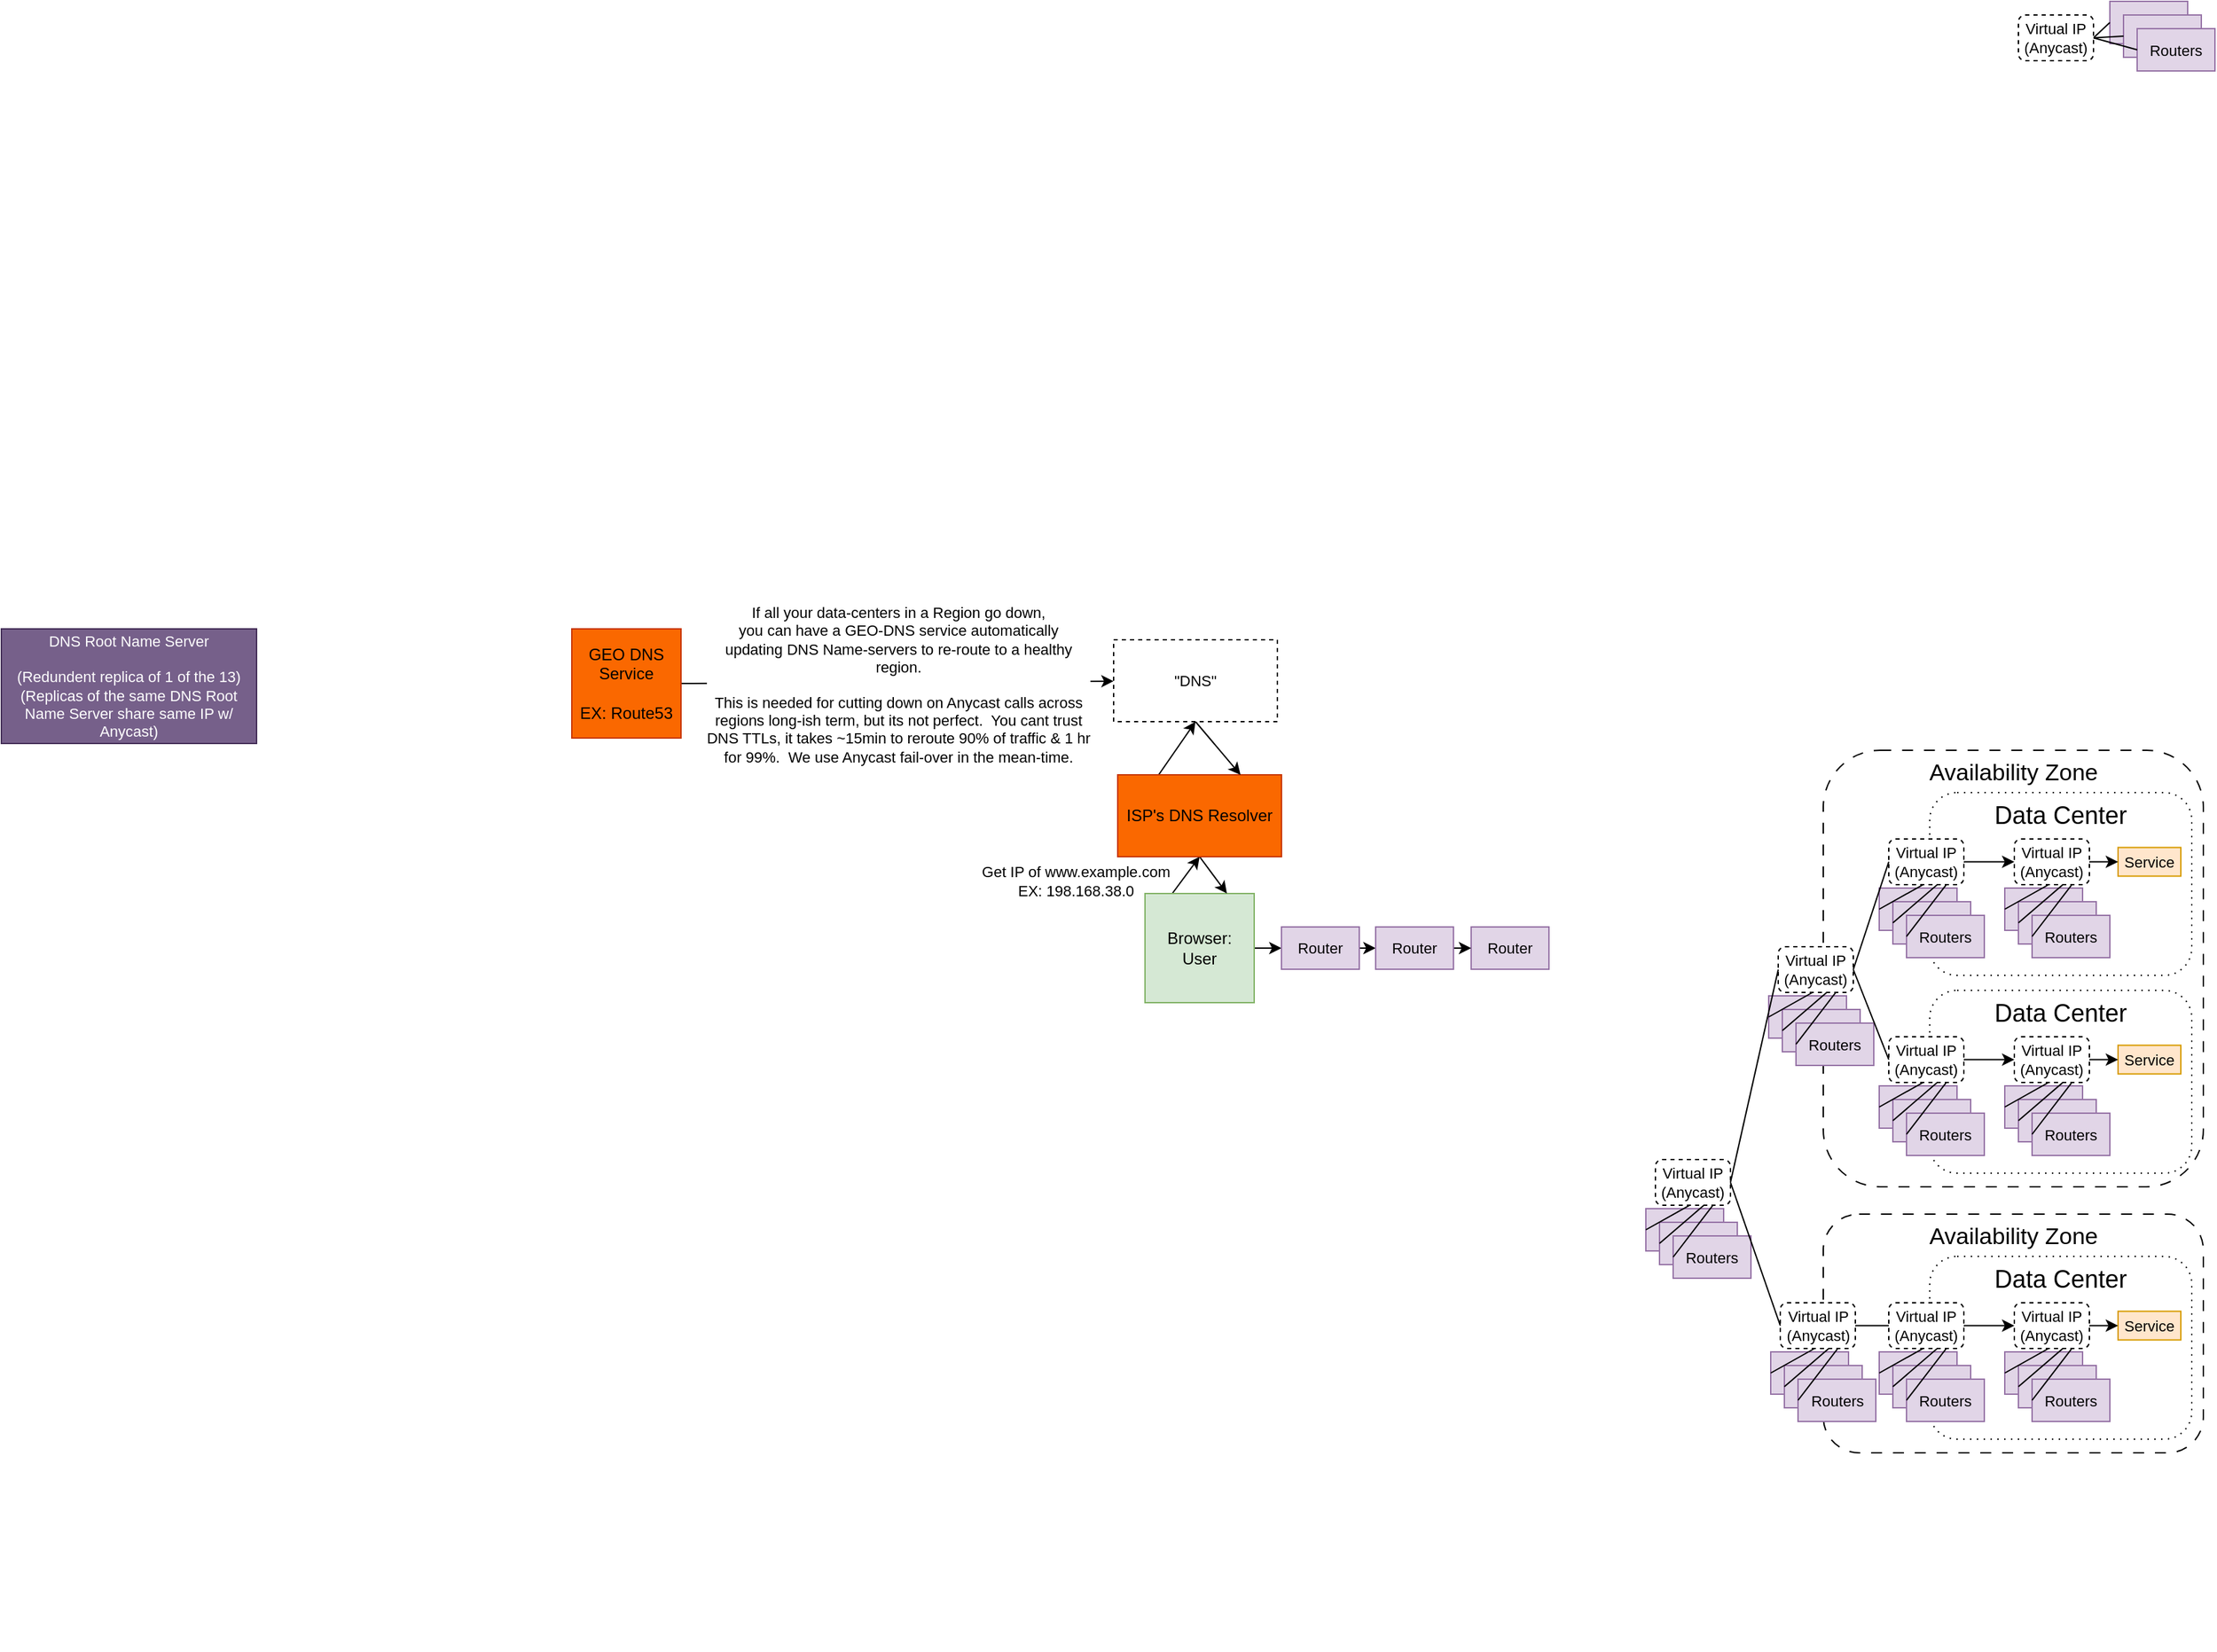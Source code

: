 <mxfile version="22.0.8" type="github">
  <diagram name="Page-1" id="Bof4_lvkWmIuTJa6RpOz">
    <mxGraphModel dx="1839" dy="1620" grid="1" gridSize="10" guides="1" tooltips="1" connect="1" arrows="1" fold="1" page="1" pageScale="1" pageWidth="850" pageHeight="1100" math="0" shadow="0">
      <root>
        <mxCell id="0" />
        <mxCell id="1" parent="0" />
        <mxCell id="0qrOs5zlSHAR0b6muMkG-125" value="&lt;font style=&quot;font-size: 17px;&quot;&gt;Availability Zone&lt;/font&gt;" style="rounded=1;whiteSpace=wrap;html=1;fontFamily=Helvetica;fontSize=11;fontColor=default;fillColor=none;dashed=1;dashPattern=8 8;verticalAlign=top;" vertex="1" parent="1">
          <mxGeometry x="580" y="240" width="278.5" height="320" as="geometry" />
        </mxCell>
        <mxCell id="0qrOs5zlSHAR0b6muMkG-55" value="&lt;font style=&quot;font-size: 18px;&quot;&gt;Data Center&lt;/font&gt;" style="rounded=1;whiteSpace=wrap;html=1;fontFamily=Helvetica;fontSize=11;fontColor=default;fillColor=none;dashed=1;dashPattern=1 4;verticalAlign=top;" vertex="1" parent="1">
          <mxGeometry x="658" y="271" width="192" height="134" as="geometry" />
        </mxCell>
        <mxCell id="0qrOs5zlSHAR0b6muMkG-5" style="rounded=0;orthogonalLoop=1;jettySize=auto;html=1;exitX=0.25;exitY=0;exitDx=0;exitDy=0;entryX=0.5;entryY=1;entryDx=0;entryDy=0;" edge="1" parent="1" source="0qrOs5zlSHAR0b6muMkG-1" target="0qrOs5zlSHAR0b6muMkG-3">
          <mxGeometry relative="1" as="geometry" />
        </mxCell>
        <mxCell id="0qrOs5zlSHAR0b6muMkG-21" style="edgeStyle=none;shape=connector;rounded=0;orthogonalLoop=1;jettySize=auto;html=1;exitX=1;exitY=0.5;exitDx=0;exitDy=0;labelBackgroundColor=default;strokeColor=default;align=center;verticalAlign=middle;fontFamily=Helvetica;fontSize=11;fontColor=default;endArrow=classic;" edge="1" parent="1" source="0qrOs5zlSHAR0b6muMkG-1" target="0qrOs5zlSHAR0b6muMkG-8">
          <mxGeometry relative="1" as="geometry" />
        </mxCell>
        <mxCell id="0qrOs5zlSHAR0b6muMkG-1" value="Browser:&lt;br&gt;User" style="whiteSpace=wrap;html=1;aspect=fixed;fillColor=#d5e8d4;strokeColor=#82b366;" vertex="1" parent="1">
          <mxGeometry x="83" y="345" width="80" height="80" as="geometry" />
        </mxCell>
        <mxCell id="0qrOs5zlSHAR0b6muMkG-7" style="rounded=0;orthogonalLoop=1;jettySize=auto;html=1;exitX=0.5;exitY=1;exitDx=0;exitDy=0;entryX=0.75;entryY=0;entryDx=0;entryDy=0;" edge="1" parent="1" source="0qrOs5zlSHAR0b6muMkG-3" target="0qrOs5zlSHAR0b6muMkG-1">
          <mxGeometry relative="1" as="geometry" />
        </mxCell>
        <mxCell id="0qrOs5zlSHAR0b6muMkG-50" style="edgeStyle=none;shape=connector;rounded=0;orthogonalLoop=1;jettySize=auto;html=1;exitX=0.25;exitY=0;exitDx=0;exitDy=0;entryX=0.5;entryY=1;entryDx=0;entryDy=0;labelBackgroundColor=default;strokeColor=default;align=center;verticalAlign=middle;fontFamily=Helvetica;fontSize=11;fontColor=default;endArrow=classic;" edge="1" parent="1" source="0qrOs5zlSHAR0b6muMkG-3" target="0qrOs5zlSHAR0b6muMkG-47">
          <mxGeometry relative="1" as="geometry" />
        </mxCell>
        <mxCell id="0qrOs5zlSHAR0b6muMkG-3" value="ISP&#39;s DNS Resolver" style="rounded=0;whiteSpace=wrap;html=1;fillColor=#fa6800;fontColor=#000000;strokeColor=#C73500;" vertex="1" parent="1">
          <mxGeometry x="63" y="258" width="120" height="60" as="geometry" />
        </mxCell>
        <mxCell id="0qrOs5zlSHAR0b6muMkG-22" style="edgeStyle=none;shape=connector;rounded=0;orthogonalLoop=1;jettySize=auto;html=1;exitX=1;exitY=0.5;exitDx=0;exitDy=0;entryX=0;entryY=0.5;entryDx=0;entryDy=0;labelBackgroundColor=default;strokeColor=default;align=center;verticalAlign=middle;fontFamily=Helvetica;fontSize=11;fontColor=default;endArrow=classic;" edge="1" parent="1" source="0qrOs5zlSHAR0b6muMkG-8" target="0qrOs5zlSHAR0b6muMkG-11">
          <mxGeometry relative="1" as="geometry" />
        </mxCell>
        <mxCell id="0qrOs5zlSHAR0b6muMkG-8" value="Router" style="rounded=0;whiteSpace=wrap;html=1;fontFamily=Helvetica;fontSize=11;fillColor=#e1d5e7;strokeColor=#9673a6;" vertex="1" parent="1">
          <mxGeometry x="183" y="369.5" width="57" height="31" as="geometry" />
        </mxCell>
        <mxCell id="0qrOs5zlSHAR0b6muMkG-10" value="Router" style="rounded=0;whiteSpace=wrap;html=1;fontFamily=Helvetica;fontSize=11;fillColor=#e1d5e7;strokeColor=#9673a6;" vertex="1" parent="1">
          <mxGeometry x="322" y="369.5" width="57" height="31" as="geometry" />
        </mxCell>
        <mxCell id="0qrOs5zlSHAR0b6muMkG-23" style="edgeStyle=none;shape=connector;rounded=0;orthogonalLoop=1;jettySize=auto;html=1;exitX=1;exitY=0.5;exitDx=0;exitDy=0;entryX=0;entryY=0.5;entryDx=0;entryDy=0;labelBackgroundColor=default;strokeColor=default;align=center;verticalAlign=middle;fontFamily=Helvetica;fontSize=11;fontColor=default;endArrow=classic;" edge="1" parent="1" source="0qrOs5zlSHAR0b6muMkG-11" target="0qrOs5zlSHAR0b6muMkG-10">
          <mxGeometry relative="1" as="geometry" />
        </mxCell>
        <mxCell id="0qrOs5zlSHAR0b6muMkG-11" value="Router" style="rounded=0;whiteSpace=wrap;html=1;fontFamily=Helvetica;fontSize=11;fillColor=#e1d5e7;strokeColor=#9673a6;" vertex="1" parent="1">
          <mxGeometry x="252" y="369.5" width="57" height="31" as="geometry" />
        </mxCell>
        <mxCell id="0qrOs5zlSHAR0b6muMkG-25" value="Service" style="rounded=0;whiteSpace=wrap;html=1;fontFamily=Helvetica;fontSize=11;fillColor=#ffe6cc;strokeColor=#d79b00;" vertex="1" parent="1">
          <mxGeometry x="796" y="311.25" width="46" height="21" as="geometry" />
        </mxCell>
        <mxCell id="0qrOs5zlSHAR0b6muMkG-37" value="Get IP of www.example.com&lt;br&gt;EX: 198.168.38.0" style="text;html=1;align=center;verticalAlign=middle;resizable=0;points=[];autosize=1;strokeColor=none;fillColor=none;fontSize=11;fontFamily=Helvetica;fontColor=default;" vertex="1" parent="1">
          <mxGeometry x="-46.5" y="317" width="157" height="38" as="geometry" />
        </mxCell>
        <mxCell id="0qrOs5zlSHAR0b6muMkG-43" value="DNS Root Name Server&lt;br&gt;&lt;br&gt;(Redundent replica of 1 of the 13)&lt;br&gt;(Replicas of the same DNS Root Name Server share same IP w/ Anycast)" style="rounded=0;whiteSpace=wrap;html=1;fontFamily=Helvetica;fontSize=11;fillColor=#76608a;strokeColor=#432D57;fontColor=#ffffff;" vertex="1" parent="1">
          <mxGeometry x="-755" y="151" width="187" height="84" as="geometry" />
        </mxCell>
        <mxCell id="0qrOs5zlSHAR0b6muMkG-48" style="edgeStyle=none;shape=connector;rounded=0;orthogonalLoop=1;jettySize=auto;html=1;exitX=1;exitY=0.5;exitDx=0;exitDy=0;labelBackgroundColor=default;strokeColor=default;align=center;verticalAlign=middle;fontFamily=Helvetica;fontSize=11;fontColor=default;endArrow=classic;" edge="1" parent="1" source="0qrOs5zlSHAR0b6muMkG-45" target="0qrOs5zlSHAR0b6muMkG-47">
          <mxGeometry relative="1" as="geometry" />
        </mxCell>
        <mxCell id="0qrOs5zlSHAR0b6muMkG-49" value="If all your data-centers in a Region go down,&lt;br&gt;you can have a GEO-DNS service automatically&lt;br&gt;updating DNS Name-servers to re-route to a healthy&lt;br&gt;region. &lt;br&gt;&lt;br&gt;This is needed for cutting down on Anycast calls across&lt;br&gt;regions long-ish term, but its not perfect.&amp;nbsp; You cant trust&lt;br&gt;DNS TTLs, it takes ~15min to reroute 90% of traffic &amp;amp; 1 hr&lt;br&gt;for 99%.&amp;nbsp; We use Anycast fail-over in the mean-time." style="edgeLabel;html=1;align=center;verticalAlign=middle;resizable=0;points=[];fontSize=11;fontFamily=Helvetica;fontColor=default;" vertex="1" connectable="0" parent="0qrOs5zlSHAR0b6muMkG-48">
          <mxGeometry x="-0.111" relative="1" as="geometry">
            <mxPoint x="18" y="1" as="offset" />
          </mxGeometry>
        </mxCell>
        <mxCell id="0qrOs5zlSHAR0b6muMkG-45" value="GEO DNS&lt;br&gt;Service&lt;br&gt;&lt;br&gt;EX: Route53" style="whiteSpace=wrap;html=1;aspect=fixed;fillColor=#fa6800;strokeColor=#C73500;fontColor=#000000;" vertex="1" parent="1">
          <mxGeometry x="-337" y="151" width="80" height="80" as="geometry" />
        </mxCell>
        <mxCell id="0qrOs5zlSHAR0b6muMkG-51" style="edgeStyle=none;shape=connector;rounded=0;orthogonalLoop=1;jettySize=auto;html=1;exitX=0.5;exitY=1;exitDx=0;exitDy=0;entryX=0.75;entryY=0;entryDx=0;entryDy=0;labelBackgroundColor=default;strokeColor=default;align=center;verticalAlign=middle;fontFamily=Helvetica;fontSize=11;fontColor=default;endArrow=classic;" edge="1" parent="1" source="0qrOs5zlSHAR0b6muMkG-47" target="0qrOs5zlSHAR0b6muMkG-3">
          <mxGeometry relative="1" as="geometry" />
        </mxCell>
        <mxCell id="0qrOs5zlSHAR0b6muMkG-47" value="&quot;DNS&quot;" style="rounded=0;whiteSpace=wrap;html=1;fontFamily=Helvetica;fontSize=11;fontColor=default;dashed=1;" vertex="1" parent="1">
          <mxGeometry x="60" y="159" width="120" height="60" as="geometry" />
        </mxCell>
        <mxCell id="0qrOs5zlSHAR0b6muMkG-54" value="" style="group" vertex="1" connectable="0" parent="1">
          <mxGeometry x="683" y="318" width="77" height="74" as="geometry" />
        </mxCell>
        <mxCell id="0qrOs5zlSHAR0b6muMkG-82" value="" style="group" vertex="1" connectable="0" parent="0qrOs5zlSHAR0b6muMkG-54">
          <mxGeometry x="-62" y="-13" width="77" height="87" as="geometry" />
        </mxCell>
        <mxCell id="0qrOs5zlSHAR0b6muMkG-9" value="Routers" style="rounded=0;whiteSpace=wrap;html=1;fontFamily=Helvetica;fontSize=11;fillColor=#e1d5e7;strokeColor=#9673a6;" vertex="1" parent="0qrOs5zlSHAR0b6muMkG-82">
          <mxGeometry y="36" width="57" height="31" as="geometry" />
        </mxCell>
        <mxCell id="0qrOs5zlSHAR0b6muMkG-56" value="Routers" style="rounded=0;whiteSpace=wrap;html=1;fontFamily=Helvetica;fontSize=11;fillColor=#e1d5e7;strokeColor=#9673a6;" vertex="1" parent="0qrOs5zlSHAR0b6muMkG-82">
          <mxGeometry x="10" y="46" width="57" height="31" as="geometry" />
        </mxCell>
        <mxCell id="0qrOs5zlSHAR0b6muMkG-57" value="Routers" style="rounded=0;whiteSpace=wrap;html=1;fontFamily=Helvetica;fontSize=11;fillColor=#e1d5e7;strokeColor=#9673a6;" vertex="1" parent="0qrOs5zlSHAR0b6muMkG-82">
          <mxGeometry x="20" y="56" width="57" height="31" as="geometry" />
        </mxCell>
        <mxCell id="0qrOs5zlSHAR0b6muMkG-62" style="edgeStyle=none;shape=connector;rounded=0;orthogonalLoop=1;jettySize=auto;html=1;exitX=1;exitY=0.5;exitDx=0;exitDy=0;entryX=0;entryY=0.5;entryDx=0;entryDy=0;labelBackgroundColor=default;strokeColor=default;align=center;verticalAlign=middle;fontFamily=Helvetica;fontSize=11;fontColor=default;endArrow=none;endFill=0;" edge="1" parent="0qrOs5zlSHAR0b6muMkG-82" source="0qrOs5zlSHAR0b6muMkG-58" target="0qrOs5zlSHAR0b6muMkG-9">
          <mxGeometry relative="1" as="geometry" />
        </mxCell>
        <mxCell id="0qrOs5zlSHAR0b6muMkG-63" style="edgeStyle=none;shape=connector;rounded=0;orthogonalLoop=1;jettySize=auto;html=1;exitX=1;exitY=0.5;exitDx=0;exitDy=0;entryX=0;entryY=0.5;entryDx=0;entryDy=0;labelBackgroundColor=default;strokeColor=default;align=center;verticalAlign=middle;fontFamily=Helvetica;fontSize=11;fontColor=default;endArrow=none;endFill=0;" edge="1" parent="0qrOs5zlSHAR0b6muMkG-82" source="0qrOs5zlSHAR0b6muMkG-58" target="0qrOs5zlSHAR0b6muMkG-56">
          <mxGeometry relative="1" as="geometry" />
        </mxCell>
        <mxCell id="0qrOs5zlSHAR0b6muMkG-64" style="edgeStyle=none;shape=connector;rounded=0;orthogonalLoop=1;jettySize=auto;html=1;exitX=1;exitY=0.5;exitDx=0;exitDy=0;entryX=0;entryY=0.5;entryDx=0;entryDy=0;labelBackgroundColor=default;strokeColor=default;align=center;verticalAlign=middle;fontFamily=Helvetica;fontSize=11;fontColor=default;endArrow=none;endFill=0;" edge="1" parent="0qrOs5zlSHAR0b6muMkG-82" source="0qrOs5zlSHAR0b6muMkG-58" target="0qrOs5zlSHAR0b6muMkG-57">
          <mxGeometry relative="1" as="geometry" />
        </mxCell>
        <mxCell id="0qrOs5zlSHAR0b6muMkG-58" value="Virtual IP&lt;br&gt;(Anycast)" style="rounded=1;whiteSpace=wrap;html=1;fontFamily=Helvetica;fontSize=11;fontColor=default;dashed=1;rotation=0;" vertex="1" parent="0qrOs5zlSHAR0b6muMkG-82">
          <mxGeometry x="7" width="55" height="33.5" as="geometry" />
        </mxCell>
        <mxCell id="0qrOs5zlSHAR0b6muMkG-74" value="" style="group" vertex="1" connectable="0" parent="1">
          <mxGeometry x="723" y="-309" width="144" height="51" as="geometry" />
        </mxCell>
        <mxCell id="0qrOs5zlSHAR0b6muMkG-75" value="Routers" style="rounded=0;whiteSpace=wrap;html=1;fontFamily=Helvetica;fontSize=11;fillColor=#e1d5e7;strokeColor=#9673a6;" vertex="1" parent="0qrOs5zlSHAR0b6muMkG-74">
          <mxGeometry x="67" width="57" height="31" as="geometry" />
        </mxCell>
        <mxCell id="0qrOs5zlSHAR0b6muMkG-76" value="Routers" style="rounded=0;whiteSpace=wrap;html=1;fontFamily=Helvetica;fontSize=11;fillColor=#e1d5e7;strokeColor=#9673a6;" vertex="1" parent="0qrOs5zlSHAR0b6muMkG-74">
          <mxGeometry x="77" y="10" width="57" height="31" as="geometry" />
        </mxCell>
        <mxCell id="0qrOs5zlSHAR0b6muMkG-77" value="Routers" style="rounded=0;whiteSpace=wrap;html=1;fontFamily=Helvetica;fontSize=11;fillColor=#e1d5e7;strokeColor=#9673a6;" vertex="1" parent="0qrOs5zlSHAR0b6muMkG-74">
          <mxGeometry x="87" y="20" width="57" height="31" as="geometry" />
        </mxCell>
        <mxCell id="0qrOs5zlSHAR0b6muMkG-78" style="edgeStyle=none;shape=connector;rounded=0;orthogonalLoop=1;jettySize=auto;html=1;exitX=1;exitY=0.5;exitDx=0;exitDy=0;entryX=0;entryY=0.5;entryDx=0;entryDy=0;labelBackgroundColor=default;strokeColor=default;align=center;verticalAlign=middle;fontFamily=Helvetica;fontSize=11;fontColor=default;endArrow=none;endFill=0;" edge="1" parent="0qrOs5zlSHAR0b6muMkG-74" source="0qrOs5zlSHAR0b6muMkG-81" target="0qrOs5zlSHAR0b6muMkG-75">
          <mxGeometry relative="1" as="geometry" />
        </mxCell>
        <mxCell id="0qrOs5zlSHAR0b6muMkG-79" style="edgeStyle=none;shape=connector;rounded=0;orthogonalLoop=1;jettySize=auto;html=1;exitX=1;exitY=0.5;exitDx=0;exitDy=0;entryX=0;entryY=0.5;entryDx=0;entryDy=0;labelBackgroundColor=default;strokeColor=default;align=center;verticalAlign=middle;fontFamily=Helvetica;fontSize=11;fontColor=default;endArrow=none;endFill=0;" edge="1" parent="0qrOs5zlSHAR0b6muMkG-74" source="0qrOs5zlSHAR0b6muMkG-81" target="0qrOs5zlSHAR0b6muMkG-76">
          <mxGeometry relative="1" as="geometry" />
        </mxCell>
        <mxCell id="0qrOs5zlSHAR0b6muMkG-80" style="edgeStyle=none;shape=connector;rounded=0;orthogonalLoop=1;jettySize=auto;html=1;exitX=1;exitY=0.5;exitDx=0;exitDy=0;entryX=0;entryY=0.5;entryDx=0;entryDy=0;labelBackgroundColor=default;strokeColor=default;align=center;verticalAlign=middle;fontFamily=Helvetica;fontSize=11;fontColor=default;endArrow=none;endFill=0;" edge="1" parent="0qrOs5zlSHAR0b6muMkG-74" source="0qrOs5zlSHAR0b6muMkG-81" target="0qrOs5zlSHAR0b6muMkG-77">
          <mxGeometry relative="1" as="geometry" />
        </mxCell>
        <mxCell id="0qrOs5zlSHAR0b6muMkG-81" value="Virtual IP&lt;br&gt;(Anycast)" style="rounded=1;whiteSpace=wrap;html=1;fontFamily=Helvetica;fontSize=11;fontColor=default;dashed=1;rotation=0;" vertex="1" parent="0qrOs5zlSHAR0b6muMkG-74">
          <mxGeometry y="10" width="55" height="33.5" as="geometry" />
        </mxCell>
        <mxCell id="0qrOs5zlSHAR0b6muMkG-83" value="" style="group" vertex="1" connectable="0" parent="1">
          <mxGeometry x="540" y="384" width="77" height="87" as="geometry" />
        </mxCell>
        <mxCell id="0qrOs5zlSHAR0b6muMkG-84" value="Routers" style="rounded=0;whiteSpace=wrap;html=1;fontFamily=Helvetica;fontSize=11;fillColor=#e1d5e7;strokeColor=#9673a6;" vertex="1" parent="0qrOs5zlSHAR0b6muMkG-83">
          <mxGeometry y="36" width="57" height="31" as="geometry" />
        </mxCell>
        <mxCell id="0qrOs5zlSHAR0b6muMkG-85" value="Routers" style="rounded=0;whiteSpace=wrap;html=1;fontFamily=Helvetica;fontSize=11;fillColor=#e1d5e7;strokeColor=#9673a6;" vertex="1" parent="0qrOs5zlSHAR0b6muMkG-83">
          <mxGeometry x="10" y="46" width="57" height="31" as="geometry" />
        </mxCell>
        <mxCell id="0qrOs5zlSHAR0b6muMkG-86" value="Routers" style="rounded=0;whiteSpace=wrap;html=1;fontFamily=Helvetica;fontSize=11;fillColor=#e1d5e7;strokeColor=#9673a6;" vertex="1" parent="0qrOs5zlSHAR0b6muMkG-83">
          <mxGeometry x="20" y="56" width="57" height="31" as="geometry" />
        </mxCell>
        <mxCell id="0qrOs5zlSHAR0b6muMkG-87" style="edgeStyle=none;shape=connector;rounded=0;orthogonalLoop=1;jettySize=auto;html=1;exitX=1;exitY=0.5;exitDx=0;exitDy=0;entryX=0;entryY=0.5;entryDx=0;entryDy=0;labelBackgroundColor=default;strokeColor=default;align=center;verticalAlign=middle;fontFamily=Helvetica;fontSize=11;fontColor=default;endArrow=none;endFill=0;" edge="1" parent="0qrOs5zlSHAR0b6muMkG-83" source="0qrOs5zlSHAR0b6muMkG-90" target="0qrOs5zlSHAR0b6muMkG-84">
          <mxGeometry relative="1" as="geometry" />
        </mxCell>
        <mxCell id="0qrOs5zlSHAR0b6muMkG-88" style="edgeStyle=none;shape=connector;rounded=0;orthogonalLoop=1;jettySize=auto;html=1;exitX=1;exitY=0.5;exitDx=0;exitDy=0;entryX=0;entryY=0.5;entryDx=0;entryDy=0;labelBackgroundColor=default;strokeColor=default;align=center;verticalAlign=middle;fontFamily=Helvetica;fontSize=11;fontColor=default;endArrow=none;endFill=0;" edge="1" parent="0qrOs5zlSHAR0b6muMkG-83" source="0qrOs5zlSHAR0b6muMkG-90" target="0qrOs5zlSHAR0b6muMkG-85">
          <mxGeometry relative="1" as="geometry" />
        </mxCell>
        <mxCell id="0qrOs5zlSHAR0b6muMkG-89" style="edgeStyle=none;shape=connector;rounded=0;orthogonalLoop=1;jettySize=auto;html=1;exitX=1;exitY=0.5;exitDx=0;exitDy=0;entryX=0;entryY=0.5;entryDx=0;entryDy=0;labelBackgroundColor=default;strokeColor=default;align=center;verticalAlign=middle;fontFamily=Helvetica;fontSize=11;fontColor=default;endArrow=none;endFill=0;" edge="1" parent="0qrOs5zlSHAR0b6muMkG-83" source="0qrOs5zlSHAR0b6muMkG-90" target="0qrOs5zlSHAR0b6muMkG-86">
          <mxGeometry relative="1" as="geometry" />
        </mxCell>
        <mxCell id="0qrOs5zlSHAR0b6muMkG-90" value="Virtual IP&lt;br&gt;(Anycast)" style="rounded=1;whiteSpace=wrap;html=1;fontFamily=Helvetica;fontSize=11;fontColor=default;dashed=1;rotation=0;" vertex="1" parent="0qrOs5zlSHAR0b6muMkG-83">
          <mxGeometry x="7" width="55" height="33.5" as="geometry" />
        </mxCell>
        <mxCell id="0qrOs5zlSHAR0b6muMkG-91" value="" style="group" vertex="1" connectable="0" parent="1">
          <mxGeometry x="713" y="305" width="77" height="87" as="geometry" />
        </mxCell>
        <mxCell id="0qrOs5zlSHAR0b6muMkG-92" value="Routers" style="rounded=0;whiteSpace=wrap;html=1;fontFamily=Helvetica;fontSize=11;fillColor=#e1d5e7;strokeColor=#9673a6;" vertex="1" parent="0qrOs5zlSHAR0b6muMkG-91">
          <mxGeometry y="36" width="57" height="31" as="geometry" />
        </mxCell>
        <mxCell id="0qrOs5zlSHAR0b6muMkG-93" value="Routers" style="rounded=0;whiteSpace=wrap;html=1;fontFamily=Helvetica;fontSize=11;fillColor=#e1d5e7;strokeColor=#9673a6;" vertex="1" parent="0qrOs5zlSHAR0b6muMkG-91">
          <mxGeometry x="10" y="46" width="57" height="31" as="geometry" />
        </mxCell>
        <mxCell id="0qrOs5zlSHAR0b6muMkG-94" value="Routers" style="rounded=0;whiteSpace=wrap;html=1;fontFamily=Helvetica;fontSize=11;fillColor=#e1d5e7;strokeColor=#9673a6;" vertex="1" parent="0qrOs5zlSHAR0b6muMkG-91">
          <mxGeometry x="20" y="56" width="57" height="31" as="geometry" />
        </mxCell>
        <mxCell id="0qrOs5zlSHAR0b6muMkG-95" style="edgeStyle=none;shape=connector;rounded=0;orthogonalLoop=1;jettySize=auto;html=1;exitX=1;exitY=0.5;exitDx=0;exitDy=0;entryX=0;entryY=0.5;entryDx=0;entryDy=0;labelBackgroundColor=default;strokeColor=default;align=center;verticalAlign=middle;fontFamily=Helvetica;fontSize=11;fontColor=default;endArrow=none;endFill=0;" edge="1" parent="0qrOs5zlSHAR0b6muMkG-91" source="0qrOs5zlSHAR0b6muMkG-98" target="0qrOs5zlSHAR0b6muMkG-92">
          <mxGeometry relative="1" as="geometry" />
        </mxCell>
        <mxCell id="0qrOs5zlSHAR0b6muMkG-96" style="edgeStyle=none;shape=connector;rounded=0;orthogonalLoop=1;jettySize=auto;html=1;exitX=1;exitY=0.5;exitDx=0;exitDy=0;entryX=0;entryY=0.5;entryDx=0;entryDy=0;labelBackgroundColor=default;strokeColor=default;align=center;verticalAlign=middle;fontFamily=Helvetica;fontSize=11;fontColor=default;endArrow=none;endFill=0;" edge="1" parent="0qrOs5zlSHAR0b6muMkG-91" source="0qrOs5zlSHAR0b6muMkG-98" target="0qrOs5zlSHAR0b6muMkG-93">
          <mxGeometry relative="1" as="geometry" />
        </mxCell>
        <mxCell id="0qrOs5zlSHAR0b6muMkG-97" style="edgeStyle=none;shape=connector;rounded=0;orthogonalLoop=1;jettySize=auto;html=1;exitX=1;exitY=0.5;exitDx=0;exitDy=0;entryX=0;entryY=0.5;entryDx=0;entryDy=0;labelBackgroundColor=default;strokeColor=default;align=center;verticalAlign=middle;fontFamily=Helvetica;fontSize=11;fontColor=default;endArrow=none;endFill=0;" edge="1" parent="0qrOs5zlSHAR0b6muMkG-91" source="0qrOs5zlSHAR0b6muMkG-98" target="0qrOs5zlSHAR0b6muMkG-94">
          <mxGeometry relative="1" as="geometry" />
        </mxCell>
        <mxCell id="0qrOs5zlSHAR0b6muMkG-98" value="Virtual IP&lt;br&gt;(Anycast)" style="rounded=1;whiteSpace=wrap;html=1;fontFamily=Helvetica;fontSize=11;fontColor=default;dashed=1;rotation=0;" vertex="1" parent="0qrOs5zlSHAR0b6muMkG-91">
          <mxGeometry x="7" width="55" height="33.5" as="geometry" />
        </mxCell>
        <mxCell id="0qrOs5zlSHAR0b6muMkG-99" style="edgeStyle=none;shape=connector;rounded=0;orthogonalLoop=1;jettySize=auto;html=1;exitX=1;exitY=0.5;exitDx=0;exitDy=0;entryX=0;entryY=0.5;entryDx=0;entryDy=0;labelBackgroundColor=default;strokeColor=default;align=center;verticalAlign=middle;fontFamily=Helvetica;fontSize=11;fontColor=default;endArrow=classic;" edge="1" parent="1" source="0qrOs5zlSHAR0b6muMkG-58" target="0qrOs5zlSHAR0b6muMkG-98">
          <mxGeometry relative="1" as="geometry" />
        </mxCell>
        <mxCell id="0qrOs5zlSHAR0b6muMkG-100" style="edgeStyle=none;shape=connector;rounded=0;orthogonalLoop=1;jettySize=auto;html=1;exitX=1;exitY=0.5;exitDx=0;exitDy=0;entryX=0;entryY=0.5;entryDx=0;entryDy=0;labelBackgroundColor=default;strokeColor=default;align=center;verticalAlign=middle;fontFamily=Helvetica;fontSize=11;fontColor=default;endArrow=classic;" edge="1" parent="1" source="0qrOs5zlSHAR0b6muMkG-98" target="0qrOs5zlSHAR0b6muMkG-25">
          <mxGeometry relative="1" as="geometry" />
        </mxCell>
        <mxCell id="0qrOs5zlSHAR0b6muMkG-101" style="edgeStyle=none;shape=connector;rounded=0;orthogonalLoop=1;jettySize=auto;html=1;exitX=1;exitY=0.5;exitDx=0;exitDy=0;labelBackgroundColor=default;strokeColor=default;align=center;verticalAlign=middle;fontFamily=Helvetica;fontSize=11;fontColor=default;endArrow=classic;" edge="1" parent="1" source="0qrOs5zlSHAR0b6muMkG-55" target="0qrOs5zlSHAR0b6muMkG-55">
          <mxGeometry relative="1" as="geometry" />
        </mxCell>
        <mxCell id="0qrOs5zlSHAR0b6muMkG-124" value="" style="group" vertex="1" connectable="0" parent="1">
          <mxGeometry x="658" y="416" width="192" height="134" as="geometry" />
        </mxCell>
        <mxCell id="0qrOs5zlSHAR0b6muMkG-102" value="&lt;font style=&quot;font-size: 18px;&quot;&gt;Data Center&lt;/font&gt;" style="rounded=1;whiteSpace=wrap;html=1;fontFamily=Helvetica;fontSize=11;fontColor=default;fillColor=none;dashed=1;dashPattern=1 4;verticalAlign=top;" vertex="1" parent="0qrOs5zlSHAR0b6muMkG-124">
          <mxGeometry width="192" height="134" as="geometry" />
        </mxCell>
        <mxCell id="0qrOs5zlSHAR0b6muMkG-103" value="Service" style="rounded=0;whiteSpace=wrap;html=1;fontFamily=Helvetica;fontSize=11;fillColor=#ffe6cc;strokeColor=#d79b00;" vertex="1" parent="0qrOs5zlSHAR0b6muMkG-124">
          <mxGeometry x="138" y="40.25" width="46" height="21" as="geometry" />
        </mxCell>
        <mxCell id="0qrOs5zlSHAR0b6muMkG-104" value="" style="group" vertex="1" connectable="0" parent="0qrOs5zlSHAR0b6muMkG-124">
          <mxGeometry x="25" y="47" width="77" height="74" as="geometry" />
        </mxCell>
        <mxCell id="0qrOs5zlSHAR0b6muMkG-105" value="" style="group" vertex="1" connectable="0" parent="0qrOs5zlSHAR0b6muMkG-104">
          <mxGeometry x="-62" y="-13" width="77" height="87" as="geometry" />
        </mxCell>
        <mxCell id="0qrOs5zlSHAR0b6muMkG-106" value="Routers" style="rounded=0;whiteSpace=wrap;html=1;fontFamily=Helvetica;fontSize=11;fillColor=#e1d5e7;strokeColor=#9673a6;" vertex="1" parent="0qrOs5zlSHAR0b6muMkG-105">
          <mxGeometry y="36" width="57" height="31" as="geometry" />
        </mxCell>
        <mxCell id="0qrOs5zlSHAR0b6muMkG-107" value="Routers" style="rounded=0;whiteSpace=wrap;html=1;fontFamily=Helvetica;fontSize=11;fillColor=#e1d5e7;strokeColor=#9673a6;" vertex="1" parent="0qrOs5zlSHAR0b6muMkG-105">
          <mxGeometry x="10" y="46" width="57" height="31" as="geometry" />
        </mxCell>
        <mxCell id="0qrOs5zlSHAR0b6muMkG-108" value="Routers" style="rounded=0;whiteSpace=wrap;html=1;fontFamily=Helvetica;fontSize=11;fillColor=#e1d5e7;strokeColor=#9673a6;" vertex="1" parent="0qrOs5zlSHAR0b6muMkG-105">
          <mxGeometry x="20" y="56" width="57" height="31" as="geometry" />
        </mxCell>
        <mxCell id="0qrOs5zlSHAR0b6muMkG-109" style="edgeStyle=none;shape=connector;rounded=0;orthogonalLoop=1;jettySize=auto;html=1;exitX=1;exitY=0.5;exitDx=0;exitDy=0;entryX=0;entryY=0.5;entryDx=0;entryDy=0;labelBackgroundColor=default;strokeColor=default;align=center;verticalAlign=middle;fontFamily=Helvetica;fontSize=11;fontColor=default;endArrow=none;endFill=0;" edge="1" parent="0qrOs5zlSHAR0b6muMkG-105" source="0qrOs5zlSHAR0b6muMkG-112" target="0qrOs5zlSHAR0b6muMkG-106">
          <mxGeometry relative="1" as="geometry" />
        </mxCell>
        <mxCell id="0qrOs5zlSHAR0b6muMkG-110" style="edgeStyle=none;shape=connector;rounded=0;orthogonalLoop=1;jettySize=auto;html=1;exitX=1;exitY=0.5;exitDx=0;exitDy=0;entryX=0;entryY=0.5;entryDx=0;entryDy=0;labelBackgroundColor=default;strokeColor=default;align=center;verticalAlign=middle;fontFamily=Helvetica;fontSize=11;fontColor=default;endArrow=none;endFill=0;" edge="1" parent="0qrOs5zlSHAR0b6muMkG-105" source="0qrOs5zlSHAR0b6muMkG-112" target="0qrOs5zlSHAR0b6muMkG-107">
          <mxGeometry relative="1" as="geometry" />
        </mxCell>
        <mxCell id="0qrOs5zlSHAR0b6muMkG-111" style="edgeStyle=none;shape=connector;rounded=0;orthogonalLoop=1;jettySize=auto;html=1;exitX=1;exitY=0.5;exitDx=0;exitDy=0;entryX=0;entryY=0.5;entryDx=0;entryDy=0;labelBackgroundColor=default;strokeColor=default;align=center;verticalAlign=middle;fontFamily=Helvetica;fontSize=11;fontColor=default;endArrow=none;endFill=0;" edge="1" parent="0qrOs5zlSHAR0b6muMkG-105" source="0qrOs5zlSHAR0b6muMkG-112" target="0qrOs5zlSHAR0b6muMkG-108">
          <mxGeometry relative="1" as="geometry" />
        </mxCell>
        <mxCell id="0qrOs5zlSHAR0b6muMkG-112" value="Virtual IP&lt;br&gt;(Anycast)" style="rounded=1;whiteSpace=wrap;html=1;fontFamily=Helvetica;fontSize=11;fontColor=default;dashed=1;rotation=0;" vertex="1" parent="0qrOs5zlSHAR0b6muMkG-105">
          <mxGeometry x="7" width="55" height="33.5" as="geometry" />
        </mxCell>
        <mxCell id="0qrOs5zlSHAR0b6muMkG-113" value="" style="group" vertex="1" connectable="0" parent="0qrOs5zlSHAR0b6muMkG-124">
          <mxGeometry x="55" y="34" width="77" height="87" as="geometry" />
        </mxCell>
        <mxCell id="0qrOs5zlSHAR0b6muMkG-114" value="Routers" style="rounded=0;whiteSpace=wrap;html=1;fontFamily=Helvetica;fontSize=11;fillColor=#e1d5e7;strokeColor=#9673a6;" vertex="1" parent="0qrOs5zlSHAR0b6muMkG-113">
          <mxGeometry y="36" width="57" height="31" as="geometry" />
        </mxCell>
        <mxCell id="0qrOs5zlSHAR0b6muMkG-115" value="Routers" style="rounded=0;whiteSpace=wrap;html=1;fontFamily=Helvetica;fontSize=11;fillColor=#e1d5e7;strokeColor=#9673a6;" vertex="1" parent="0qrOs5zlSHAR0b6muMkG-113">
          <mxGeometry x="10" y="46" width="57" height="31" as="geometry" />
        </mxCell>
        <mxCell id="0qrOs5zlSHAR0b6muMkG-116" value="Routers" style="rounded=0;whiteSpace=wrap;html=1;fontFamily=Helvetica;fontSize=11;fillColor=#e1d5e7;strokeColor=#9673a6;" vertex="1" parent="0qrOs5zlSHAR0b6muMkG-113">
          <mxGeometry x="20" y="56" width="57" height="31" as="geometry" />
        </mxCell>
        <mxCell id="0qrOs5zlSHAR0b6muMkG-117" style="edgeStyle=none;shape=connector;rounded=0;orthogonalLoop=1;jettySize=auto;html=1;exitX=1;exitY=0.5;exitDx=0;exitDy=0;entryX=0;entryY=0.5;entryDx=0;entryDy=0;labelBackgroundColor=default;strokeColor=default;align=center;verticalAlign=middle;fontFamily=Helvetica;fontSize=11;fontColor=default;endArrow=none;endFill=0;" edge="1" parent="0qrOs5zlSHAR0b6muMkG-113" source="0qrOs5zlSHAR0b6muMkG-120" target="0qrOs5zlSHAR0b6muMkG-114">
          <mxGeometry relative="1" as="geometry" />
        </mxCell>
        <mxCell id="0qrOs5zlSHAR0b6muMkG-118" style="edgeStyle=none;shape=connector;rounded=0;orthogonalLoop=1;jettySize=auto;html=1;exitX=1;exitY=0.5;exitDx=0;exitDy=0;entryX=0;entryY=0.5;entryDx=0;entryDy=0;labelBackgroundColor=default;strokeColor=default;align=center;verticalAlign=middle;fontFamily=Helvetica;fontSize=11;fontColor=default;endArrow=none;endFill=0;" edge="1" parent="0qrOs5zlSHAR0b6muMkG-113" source="0qrOs5zlSHAR0b6muMkG-120" target="0qrOs5zlSHAR0b6muMkG-115">
          <mxGeometry relative="1" as="geometry" />
        </mxCell>
        <mxCell id="0qrOs5zlSHAR0b6muMkG-119" style="edgeStyle=none;shape=connector;rounded=0;orthogonalLoop=1;jettySize=auto;html=1;exitX=1;exitY=0.5;exitDx=0;exitDy=0;entryX=0;entryY=0.5;entryDx=0;entryDy=0;labelBackgroundColor=default;strokeColor=default;align=center;verticalAlign=middle;fontFamily=Helvetica;fontSize=11;fontColor=default;endArrow=none;endFill=0;" edge="1" parent="0qrOs5zlSHAR0b6muMkG-113" source="0qrOs5zlSHAR0b6muMkG-120" target="0qrOs5zlSHAR0b6muMkG-116">
          <mxGeometry relative="1" as="geometry" />
        </mxCell>
        <mxCell id="0qrOs5zlSHAR0b6muMkG-120" value="Virtual IP&lt;br&gt;(Anycast)" style="rounded=1;whiteSpace=wrap;html=1;fontFamily=Helvetica;fontSize=11;fontColor=default;dashed=1;rotation=0;" vertex="1" parent="0qrOs5zlSHAR0b6muMkG-113">
          <mxGeometry x="7" width="55" height="33.5" as="geometry" />
        </mxCell>
        <mxCell id="0qrOs5zlSHAR0b6muMkG-121" style="edgeStyle=none;shape=connector;rounded=0;orthogonalLoop=1;jettySize=auto;html=1;exitX=1;exitY=0.5;exitDx=0;exitDy=0;entryX=0;entryY=0.5;entryDx=0;entryDy=0;labelBackgroundColor=default;strokeColor=default;align=center;verticalAlign=middle;fontFamily=Helvetica;fontSize=11;fontColor=default;endArrow=classic;" edge="1" parent="0qrOs5zlSHAR0b6muMkG-124" source="0qrOs5zlSHAR0b6muMkG-112" target="0qrOs5zlSHAR0b6muMkG-120">
          <mxGeometry relative="1" as="geometry" />
        </mxCell>
        <mxCell id="0qrOs5zlSHAR0b6muMkG-122" style="edgeStyle=none;shape=connector;rounded=0;orthogonalLoop=1;jettySize=auto;html=1;exitX=1;exitY=0.5;exitDx=0;exitDy=0;entryX=0;entryY=0.5;entryDx=0;entryDy=0;labelBackgroundColor=default;strokeColor=default;align=center;verticalAlign=middle;fontFamily=Helvetica;fontSize=11;fontColor=default;endArrow=classic;" edge="1" parent="0qrOs5zlSHAR0b6muMkG-124" source="0qrOs5zlSHAR0b6muMkG-120" target="0qrOs5zlSHAR0b6muMkG-103">
          <mxGeometry relative="1" as="geometry" />
        </mxCell>
        <mxCell id="0qrOs5zlSHAR0b6muMkG-123" style="edgeStyle=none;shape=connector;rounded=0;orthogonalLoop=1;jettySize=auto;html=1;exitX=1;exitY=0.5;exitDx=0;exitDy=0;labelBackgroundColor=default;strokeColor=default;align=center;verticalAlign=middle;fontFamily=Helvetica;fontSize=11;fontColor=default;endArrow=classic;" edge="1" parent="0qrOs5zlSHAR0b6muMkG-124" source="0qrOs5zlSHAR0b6muMkG-102" target="0qrOs5zlSHAR0b6muMkG-102">
          <mxGeometry relative="1" as="geometry" />
        </mxCell>
        <mxCell id="0qrOs5zlSHAR0b6muMkG-126" style="edgeStyle=none;shape=connector;rounded=0;orthogonalLoop=1;jettySize=auto;html=1;exitX=1;exitY=0.5;exitDx=0;exitDy=0;entryX=0;entryY=0.5;entryDx=0;entryDy=0;labelBackgroundColor=default;strokeColor=default;align=center;verticalAlign=middle;fontFamily=Helvetica;fontSize=11;fontColor=default;endArrow=none;endFill=0;" edge="1" parent="1" source="0qrOs5zlSHAR0b6muMkG-90" target="0qrOs5zlSHAR0b6muMkG-58">
          <mxGeometry relative="1" as="geometry" />
        </mxCell>
        <mxCell id="0qrOs5zlSHAR0b6muMkG-127" style="edgeStyle=none;shape=connector;rounded=0;orthogonalLoop=1;jettySize=auto;html=1;exitX=1;exitY=0.5;exitDx=0;exitDy=0;entryX=0;entryY=0.5;entryDx=0;entryDy=0;labelBackgroundColor=default;strokeColor=default;align=center;verticalAlign=middle;fontFamily=Helvetica;fontSize=11;fontColor=default;endArrow=none;endFill=0;" edge="1" parent="1" source="0qrOs5zlSHAR0b6muMkG-90" target="0qrOs5zlSHAR0b6muMkG-112">
          <mxGeometry relative="1" as="geometry" />
        </mxCell>
        <mxCell id="0qrOs5zlSHAR0b6muMkG-129" value="&lt;font style=&quot;font-size: 18px;&quot;&gt;Data Center&lt;/font&gt;" style="rounded=1;whiteSpace=wrap;html=1;fontFamily=Helvetica;fontSize=11;fontColor=default;fillColor=none;dashed=1;dashPattern=1 4;verticalAlign=top;" vertex="1" parent="1">
          <mxGeometry x="658" y="611" width="192" height="134" as="geometry" />
        </mxCell>
        <mxCell id="0qrOs5zlSHAR0b6muMkG-130" value="Service" style="rounded=0;whiteSpace=wrap;html=1;fontFamily=Helvetica;fontSize=11;fillColor=#ffe6cc;strokeColor=#d79b00;" vertex="1" parent="1">
          <mxGeometry x="796" y="651.25" width="46" height="21" as="geometry" />
        </mxCell>
        <mxCell id="0qrOs5zlSHAR0b6muMkG-131" value="" style="group" vertex="1" connectable="0" parent="1">
          <mxGeometry x="683" y="658" width="77" height="74" as="geometry" />
        </mxCell>
        <mxCell id="0qrOs5zlSHAR0b6muMkG-132" value="" style="group" vertex="1" connectable="0" parent="0qrOs5zlSHAR0b6muMkG-131">
          <mxGeometry x="-62" y="-13" width="77" height="87" as="geometry" />
        </mxCell>
        <mxCell id="0qrOs5zlSHAR0b6muMkG-133" value="Routers" style="rounded=0;whiteSpace=wrap;html=1;fontFamily=Helvetica;fontSize=11;fillColor=#e1d5e7;strokeColor=#9673a6;" vertex="1" parent="0qrOs5zlSHAR0b6muMkG-132">
          <mxGeometry y="36" width="57" height="31" as="geometry" />
        </mxCell>
        <mxCell id="0qrOs5zlSHAR0b6muMkG-134" value="Routers" style="rounded=0;whiteSpace=wrap;html=1;fontFamily=Helvetica;fontSize=11;fillColor=#e1d5e7;strokeColor=#9673a6;" vertex="1" parent="0qrOs5zlSHAR0b6muMkG-132">
          <mxGeometry x="10" y="46" width="57" height="31" as="geometry" />
        </mxCell>
        <mxCell id="0qrOs5zlSHAR0b6muMkG-135" value="Routers" style="rounded=0;whiteSpace=wrap;html=1;fontFamily=Helvetica;fontSize=11;fillColor=#e1d5e7;strokeColor=#9673a6;" vertex="1" parent="0qrOs5zlSHAR0b6muMkG-132">
          <mxGeometry x="20" y="56" width="57" height="31" as="geometry" />
        </mxCell>
        <mxCell id="0qrOs5zlSHAR0b6muMkG-136" style="edgeStyle=none;shape=connector;rounded=0;orthogonalLoop=1;jettySize=auto;html=1;exitX=1;exitY=0.5;exitDx=0;exitDy=0;entryX=0;entryY=0.5;entryDx=0;entryDy=0;labelBackgroundColor=default;strokeColor=default;align=center;verticalAlign=middle;fontFamily=Helvetica;fontSize=11;fontColor=default;endArrow=none;endFill=0;" edge="1" parent="0qrOs5zlSHAR0b6muMkG-132" source="0qrOs5zlSHAR0b6muMkG-139" target="0qrOs5zlSHAR0b6muMkG-133">
          <mxGeometry relative="1" as="geometry" />
        </mxCell>
        <mxCell id="0qrOs5zlSHAR0b6muMkG-137" style="edgeStyle=none;shape=connector;rounded=0;orthogonalLoop=1;jettySize=auto;html=1;exitX=1;exitY=0.5;exitDx=0;exitDy=0;entryX=0;entryY=0.5;entryDx=0;entryDy=0;labelBackgroundColor=default;strokeColor=default;align=center;verticalAlign=middle;fontFamily=Helvetica;fontSize=11;fontColor=default;endArrow=none;endFill=0;" edge="1" parent="0qrOs5zlSHAR0b6muMkG-132" source="0qrOs5zlSHAR0b6muMkG-139" target="0qrOs5zlSHAR0b6muMkG-134">
          <mxGeometry relative="1" as="geometry" />
        </mxCell>
        <mxCell id="0qrOs5zlSHAR0b6muMkG-138" style="edgeStyle=none;shape=connector;rounded=0;orthogonalLoop=1;jettySize=auto;html=1;exitX=1;exitY=0.5;exitDx=0;exitDy=0;entryX=0;entryY=0.5;entryDx=0;entryDy=0;labelBackgroundColor=default;strokeColor=default;align=center;verticalAlign=middle;fontFamily=Helvetica;fontSize=11;fontColor=default;endArrow=none;endFill=0;" edge="1" parent="0qrOs5zlSHAR0b6muMkG-132" source="0qrOs5zlSHAR0b6muMkG-139" target="0qrOs5zlSHAR0b6muMkG-135">
          <mxGeometry relative="1" as="geometry" />
        </mxCell>
        <mxCell id="0qrOs5zlSHAR0b6muMkG-139" value="Virtual IP&lt;br&gt;(Anycast)" style="rounded=1;whiteSpace=wrap;html=1;fontFamily=Helvetica;fontSize=11;fontColor=default;dashed=1;rotation=0;" vertex="1" parent="0qrOs5zlSHAR0b6muMkG-132">
          <mxGeometry x="7" width="55" height="33.5" as="geometry" />
        </mxCell>
        <mxCell id="0qrOs5zlSHAR0b6muMkG-140" value="" style="group" vertex="1" connectable="0" parent="1">
          <mxGeometry x="541.5" y="645" width="317" height="255" as="geometry" />
        </mxCell>
        <mxCell id="0qrOs5zlSHAR0b6muMkG-128" value="&lt;font style=&quot;font-size: 17px;&quot;&gt;Availability Zone&lt;/font&gt;" style="rounded=1;whiteSpace=wrap;html=1;fontFamily=Helvetica;fontSize=11;fontColor=default;fillColor=none;dashed=1;dashPattern=8 8;verticalAlign=top;" vertex="1" parent="0qrOs5zlSHAR0b6muMkG-140">
          <mxGeometry x="38.5" y="-65" width="278.5" height="175" as="geometry" />
        </mxCell>
        <mxCell id="0qrOs5zlSHAR0b6muMkG-141" value="Routers" style="rounded=0;whiteSpace=wrap;html=1;fontFamily=Helvetica;fontSize=11;fillColor=#e1d5e7;strokeColor=#9673a6;" vertex="1" parent="0qrOs5zlSHAR0b6muMkG-140">
          <mxGeometry y="36" width="57" height="31" as="geometry" />
        </mxCell>
        <mxCell id="0qrOs5zlSHAR0b6muMkG-142" value="Routers" style="rounded=0;whiteSpace=wrap;html=1;fontFamily=Helvetica;fontSize=11;fillColor=#e1d5e7;strokeColor=#9673a6;" vertex="1" parent="0qrOs5zlSHAR0b6muMkG-140">
          <mxGeometry x="10" y="46" width="57" height="31" as="geometry" />
        </mxCell>
        <mxCell id="0qrOs5zlSHAR0b6muMkG-144" style="edgeStyle=none;shape=connector;rounded=0;orthogonalLoop=1;jettySize=auto;html=1;exitX=1;exitY=0.5;exitDx=0;exitDy=0;entryX=0;entryY=0.5;entryDx=0;entryDy=0;labelBackgroundColor=default;strokeColor=default;align=center;verticalAlign=middle;fontFamily=Helvetica;fontSize=11;fontColor=default;endArrow=none;endFill=0;" edge="1" parent="0qrOs5zlSHAR0b6muMkG-140" source="0qrOs5zlSHAR0b6muMkG-147" target="0qrOs5zlSHAR0b6muMkG-141">
          <mxGeometry relative="1" as="geometry" />
        </mxCell>
        <mxCell id="0qrOs5zlSHAR0b6muMkG-145" style="edgeStyle=none;shape=connector;rounded=0;orthogonalLoop=1;jettySize=auto;html=1;exitX=1;exitY=0.5;exitDx=0;exitDy=0;entryX=0;entryY=0.5;entryDx=0;entryDy=0;labelBackgroundColor=default;strokeColor=default;align=center;verticalAlign=middle;fontFamily=Helvetica;fontSize=11;fontColor=default;endArrow=none;endFill=0;" edge="1" parent="0qrOs5zlSHAR0b6muMkG-140" source="0qrOs5zlSHAR0b6muMkG-147" target="0qrOs5zlSHAR0b6muMkG-142">
          <mxGeometry relative="1" as="geometry" />
        </mxCell>
        <mxCell id="0qrOs5zlSHAR0b6muMkG-143" value="Routers" style="rounded=0;whiteSpace=wrap;html=1;fontFamily=Helvetica;fontSize=11;fillColor=#e1d5e7;strokeColor=#9673a6;" vertex="1" parent="0qrOs5zlSHAR0b6muMkG-140">
          <mxGeometry x="20" y="56" width="57" height="31" as="geometry" />
        </mxCell>
        <mxCell id="0qrOs5zlSHAR0b6muMkG-220" value="" style="edgeStyle=none;shape=connector;rounded=0;orthogonalLoop=1;jettySize=auto;html=1;exitX=1;exitY=0.5;exitDx=0;exitDy=0;entryX=0;entryY=0.5;entryDx=0;entryDy=0;labelBackgroundColor=default;strokeColor=default;align=center;verticalAlign=middle;fontFamily=Helvetica;fontSize=11;fontColor=default;endArrow=none;endFill=0;" edge="1" parent="0qrOs5zlSHAR0b6muMkG-140" source="0qrOs5zlSHAR0b6muMkG-147" target="0qrOs5zlSHAR0b6muMkG-143">
          <mxGeometry relative="1" as="geometry">
            <mxPoint x="602" y="662" as="sourcePoint" />
            <mxPoint x="560" y="717" as="targetPoint" />
          </mxGeometry>
        </mxCell>
        <mxCell id="0qrOs5zlSHAR0b6muMkG-147" value="Virtual IP&lt;br&gt;(Anycast)" style="rounded=1;whiteSpace=wrap;html=1;fontFamily=Helvetica;fontSize=11;fontColor=default;dashed=1;rotation=0;" vertex="1" parent="0qrOs5zlSHAR0b6muMkG-140">
          <mxGeometry x="7" width="55" height="33.5" as="geometry" />
        </mxCell>
        <mxCell id="0qrOs5zlSHAR0b6muMkG-148" value="" style="group" vertex="1" connectable="0" parent="1">
          <mxGeometry x="713" y="645" width="77" height="87" as="geometry" />
        </mxCell>
        <mxCell id="0qrOs5zlSHAR0b6muMkG-149" value="Routers" style="rounded=0;whiteSpace=wrap;html=1;fontFamily=Helvetica;fontSize=11;fillColor=#e1d5e7;strokeColor=#9673a6;" vertex="1" parent="0qrOs5zlSHAR0b6muMkG-148">
          <mxGeometry y="36" width="57" height="31" as="geometry" />
        </mxCell>
        <mxCell id="0qrOs5zlSHAR0b6muMkG-150" value="Routers" style="rounded=0;whiteSpace=wrap;html=1;fontFamily=Helvetica;fontSize=11;fillColor=#e1d5e7;strokeColor=#9673a6;" vertex="1" parent="0qrOs5zlSHAR0b6muMkG-148">
          <mxGeometry x="10" y="46" width="57" height="31" as="geometry" />
        </mxCell>
        <mxCell id="0qrOs5zlSHAR0b6muMkG-151" value="Routers" style="rounded=0;whiteSpace=wrap;html=1;fontFamily=Helvetica;fontSize=11;fillColor=#e1d5e7;strokeColor=#9673a6;" vertex="1" parent="0qrOs5zlSHAR0b6muMkG-148">
          <mxGeometry x="20" y="56" width="57" height="31" as="geometry" />
        </mxCell>
        <mxCell id="0qrOs5zlSHAR0b6muMkG-152" style="edgeStyle=none;shape=connector;rounded=0;orthogonalLoop=1;jettySize=auto;html=1;exitX=1;exitY=0.5;exitDx=0;exitDy=0;entryX=0;entryY=0.5;entryDx=0;entryDy=0;labelBackgroundColor=default;strokeColor=default;align=center;verticalAlign=middle;fontFamily=Helvetica;fontSize=11;fontColor=default;endArrow=none;endFill=0;" edge="1" parent="0qrOs5zlSHAR0b6muMkG-148" source="0qrOs5zlSHAR0b6muMkG-155" target="0qrOs5zlSHAR0b6muMkG-149">
          <mxGeometry relative="1" as="geometry" />
        </mxCell>
        <mxCell id="0qrOs5zlSHAR0b6muMkG-153" style="edgeStyle=none;shape=connector;rounded=0;orthogonalLoop=1;jettySize=auto;html=1;exitX=1;exitY=0.5;exitDx=0;exitDy=0;entryX=0;entryY=0.5;entryDx=0;entryDy=0;labelBackgroundColor=default;strokeColor=default;align=center;verticalAlign=middle;fontFamily=Helvetica;fontSize=11;fontColor=default;endArrow=none;endFill=0;" edge="1" parent="0qrOs5zlSHAR0b6muMkG-148" source="0qrOs5zlSHAR0b6muMkG-155" target="0qrOs5zlSHAR0b6muMkG-150">
          <mxGeometry relative="1" as="geometry" />
        </mxCell>
        <mxCell id="0qrOs5zlSHAR0b6muMkG-154" style="edgeStyle=none;shape=connector;rounded=0;orthogonalLoop=1;jettySize=auto;html=1;exitX=1;exitY=0.5;exitDx=0;exitDy=0;entryX=0;entryY=0.5;entryDx=0;entryDy=0;labelBackgroundColor=default;strokeColor=default;align=center;verticalAlign=middle;fontFamily=Helvetica;fontSize=11;fontColor=default;endArrow=none;endFill=0;" edge="1" parent="0qrOs5zlSHAR0b6muMkG-148" source="0qrOs5zlSHAR0b6muMkG-155" target="0qrOs5zlSHAR0b6muMkG-151">
          <mxGeometry relative="1" as="geometry" />
        </mxCell>
        <mxCell id="0qrOs5zlSHAR0b6muMkG-155" value="Virtual IP&lt;br&gt;(Anycast)" style="rounded=1;whiteSpace=wrap;html=1;fontFamily=Helvetica;fontSize=11;fontColor=default;dashed=1;rotation=0;" vertex="1" parent="0qrOs5zlSHAR0b6muMkG-148">
          <mxGeometry x="7" width="55" height="33.5" as="geometry" />
        </mxCell>
        <mxCell id="0qrOs5zlSHAR0b6muMkG-156" style="edgeStyle=none;shape=connector;rounded=0;orthogonalLoop=1;jettySize=auto;html=1;exitX=1;exitY=0.5;exitDx=0;exitDy=0;entryX=0;entryY=0.5;entryDx=0;entryDy=0;labelBackgroundColor=default;strokeColor=default;align=center;verticalAlign=middle;fontFamily=Helvetica;fontSize=11;fontColor=default;endArrow=classic;" edge="1" parent="1" source="0qrOs5zlSHAR0b6muMkG-139" target="0qrOs5zlSHAR0b6muMkG-155">
          <mxGeometry relative="1" as="geometry" />
        </mxCell>
        <mxCell id="0qrOs5zlSHAR0b6muMkG-157" style="edgeStyle=none;shape=connector;rounded=0;orthogonalLoop=1;jettySize=auto;html=1;exitX=1;exitY=0.5;exitDx=0;exitDy=0;entryX=0;entryY=0.5;entryDx=0;entryDy=0;labelBackgroundColor=default;strokeColor=default;align=center;verticalAlign=middle;fontFamily=Helvetica;fontSize=11;fontColor=default;endArrow=classic;" edge="1" parent="1" source="0qrOs5zlSHAR0b6muMkG-155" target="0qrOs5zlSHAR0b6muMkG-130">
          <mxGeometry relative="1" as="geometry" />
        </mxCell>
        <mxCell id="0qrOs5zlSHAR0b6muMkG-158" style="edgeStyle=none;shape=connector;rounded=0;orthogonalLoop=1;jettySize=auto;html=1;exitX=1;exitY=0.5;exitDx=0;exitDy=0;labelBackgroundColor=default;strokeColor=default;align=center;verticalAlign=middle;fontFamily=Helvetica;fontSize=11;fontColor=default;endArrow=classic;" edge="1" parent="1" source="0qrOs5zlSHAR0b6muMkG-129" target="0qrOs5zlSHAR0b6muMkG-129">
          <mxGeometry relative="1" as="geometry" />
        </mxCell>
        <mxCell id="0qrOs5zlSHAR0b6muMkG-182" style="edgeStyle=none;shape=connector;rounded=0;orthogonalLoop=1;jettySize=auto;html=1;exitX=1;exitY=0.5;exitDx=0;exitDy=0;entryX=0;entryY=0.5;entryDx=0;entryDy=0;labelBackgroundColor=default;strokeColor=default;align=center;verticalAlign=middle;fontFamily=Helvetica;fontSize=11;fontColor=default;endArrow=none;endFill=0;" edge="1" parent="1" source="0qrOs5zlSHAR0b6muMkG-147" target="0qrOs5zlSHAR0b6muMkG-139">
          <mxGeometry relative="1" as="geometry" />
        </mxCell>
        <mxCell id="0qrOs5zlSHAR0b6muMkG-221" value="" style="group" vertex="1" connectable="0" parent="1">
          <mxGeometry x="450" y="540" width="77" height="87" as="geometry" />
        </mxCell>
        <mxCell id="0qrOs5zlSHAR0b6muMkG-222" value="Routers" style="rounded=0;whiteSpace=wrap;html=1;fontFamily=Helvetica;fontSize=11;fillColor=#e1d5e7;strokeColor=#9673a6;" vertex="1" parent="0qrOs5zlSHAR0b6muMkG-221">
          <mxGeometry y="36" width="57" height="31" as="geometry" />
        </mxCell>
        <mxCell id="0qrOs5zlSHAR0b6muMkG-223" value="Routers" style="rounded=0;whiteSpace=wrap;html=1;fontFamily=Helvetica;fontSize=11;fillColor=#e1d5e7;strokeColor=#9673a6;" vertex="1" parent="0qrOs5zlSHAR0b6muMkG-221">
          <mxGeometry x="10" y="46" width="57" height="31" as="geometry" />
        </mxCell>
        <mxCell id="0qrOs5zlSHAR0b6muMkG-224" value="Routers" style="rounded=0;whiteSpace=wrap;html=1;fontFamily=Helvetica;fontSize=11;fillColor=#e1d5e7;strokeColor=#9673a6;" vertex="1" parent="0qrOs5zlSHAR0b6muMkG-221">
          <mxGeometry x="20" y="56" width="57" height="31" as="geometry" />
        </mxCell>
        <mxCell id="0qrOs5zlSHAR0b6muMkG-225" style="edgeStyle=none;shape=connector;rounded=0;orthogonalLoop=1;jettySize=auto;html=1;exitX=1;exitY=0.5;exitDx=0;exitDy=0;entryX=0;entryY=0.5;entryDx=0;entryDy=0;labelBackgroundColor=default;strokeColor=default;align=center;verticalAlign=middle;fontFamily=Helvetica;fontSize=11;fontColor=default;endArrow=none;endFill=0;" edge="1" parent="0qrOs5zlSHAR0b6muMkG-221" source="0qrOs5zlSHAR0b6muMkG-228" target="0qrOs5zlSHAR0b6muMkG-222">
          <mxGeometry relative="1" as="geometry" />
        </mxCell>
        <mxCell id="0qrOs5zlSHAR0b6muMkG-226" style="edgeStyle=none;shape=connector;rounded=0;orthogonalLoop=1;jettySize=auto;html=1;exitX=1;exitY=0.5;exitDx=0;exitDy=0;entryX=0;entryY=0.5;entryDx=0;entryDy=0;labelBackgroundColor=default;strokeColor=default;align=center;verticalAlign=middle;fontFamily=Helvetica;fontSize=11;fontColor=default;endArrow=none;endFill=0;" edge="1" parent="0qrOs5zlSHAR0b6muMkG-221" source="0qrOs5zlSHAR0b6muMkG-228" target="0qrOs5zlSHAR0b6muMkG-223">
          <mxGeometry relative="1" as="geometry" />
        </mxCell>
        <mxCell id="0qrOs5zlSHAR0b6muMkG-227" style="edgeStyle=none;shape=connector;rounded=0;orthogonalLoop=1;jettySize=auto;html=1;exitX=1;exitY=0.5;exitDx=0;exitDy=0;entryX=0;entryY=0.5;entryDx=0;entryDy=0;labelBackgroundColor=default;strokeColor=default;align=center;verticalAlign=middle;fontFamily=Helvetica;fontSize=11;fontColor=default;endArrow=none;endFill=0;" edge="1" parent="0qrOs5zlSHAR0b6muMkG-221" source="0qrOs5zlSHAR0b6muMkG-228" target="0qrOs5zlSHAR0b6muMkG-224">
          <mxGeometry relative="1" as="geometry" />
        </mxCell>
        <mxCell id="0qrOs5zlSHAR0b6muMkG-228" value="Virtual IP&lt;br&gt;(Anycast)" style="rounded=1;whiteSpace=wrap;html=1;fontFamily=Helvetica;fontSize=11;fontColor=default;dashed=1;rotation=0;" vertex="1" parent="0qrOs5zlSHAR0b6muMkG-221">
          <mxGeometry x="7" width="55" height="33.5" as="geometry" />
        </mxCell>
        <mxCell id="0qrOs5zlSHAR0b6muMkG-229" style="edgeStyle=none;shape=connector;rounded=0;orthogonalLoop=1;jettySize=auto;html=1;exitX=1;exitY=0.5;exitDx=0;exitDy=0;entryX=0;entryY=0.5;entryDx=0;entryDy=0;labelBackgroundColor=default;strokeColor=default;align=center;verticalAlign=middle;fontFamily=Helvetica;fontSize=11;fontColor=default;endArrow=none;endFill=0;" edge="1" parent="1" source="0qrOs5zlSHAR0b6muMkG-228" target="0qrOs5zlSHAR0b6muMkG-90">
          <mxGeometry relative="1" as="geometry" />
        </mxCell>
        <mxCell id="0qrOs5zlSHAR0b6muMkG-230" style="edgeStyle=none;shape=connector;rounded=0;orthogonalLoop=1;jettySize=auto;html=1;exitX=1;exitY=0.5;exitDx=0;exitDy=0;entryX=0;entryY=0.5;entryDx=0;entryDy=0;labelBackgroundColor=default;strokeColor=default;align=center;verticalAlign=middle;fontFamily=Helvetica;fontSize=11;fontColor=default;endArrow=none;endFill=0;" edge="1" parent="1" source="0qrOs5zlSHAR0b6muMkG-228" target="0qrOs5zlSHAR0b6muMkG-147">
          <mxGeometry relative="1" as="geometry" />
        </mxCell>
      </root>
    </mxGraphModel>
  </diagram>
</mxfile>
